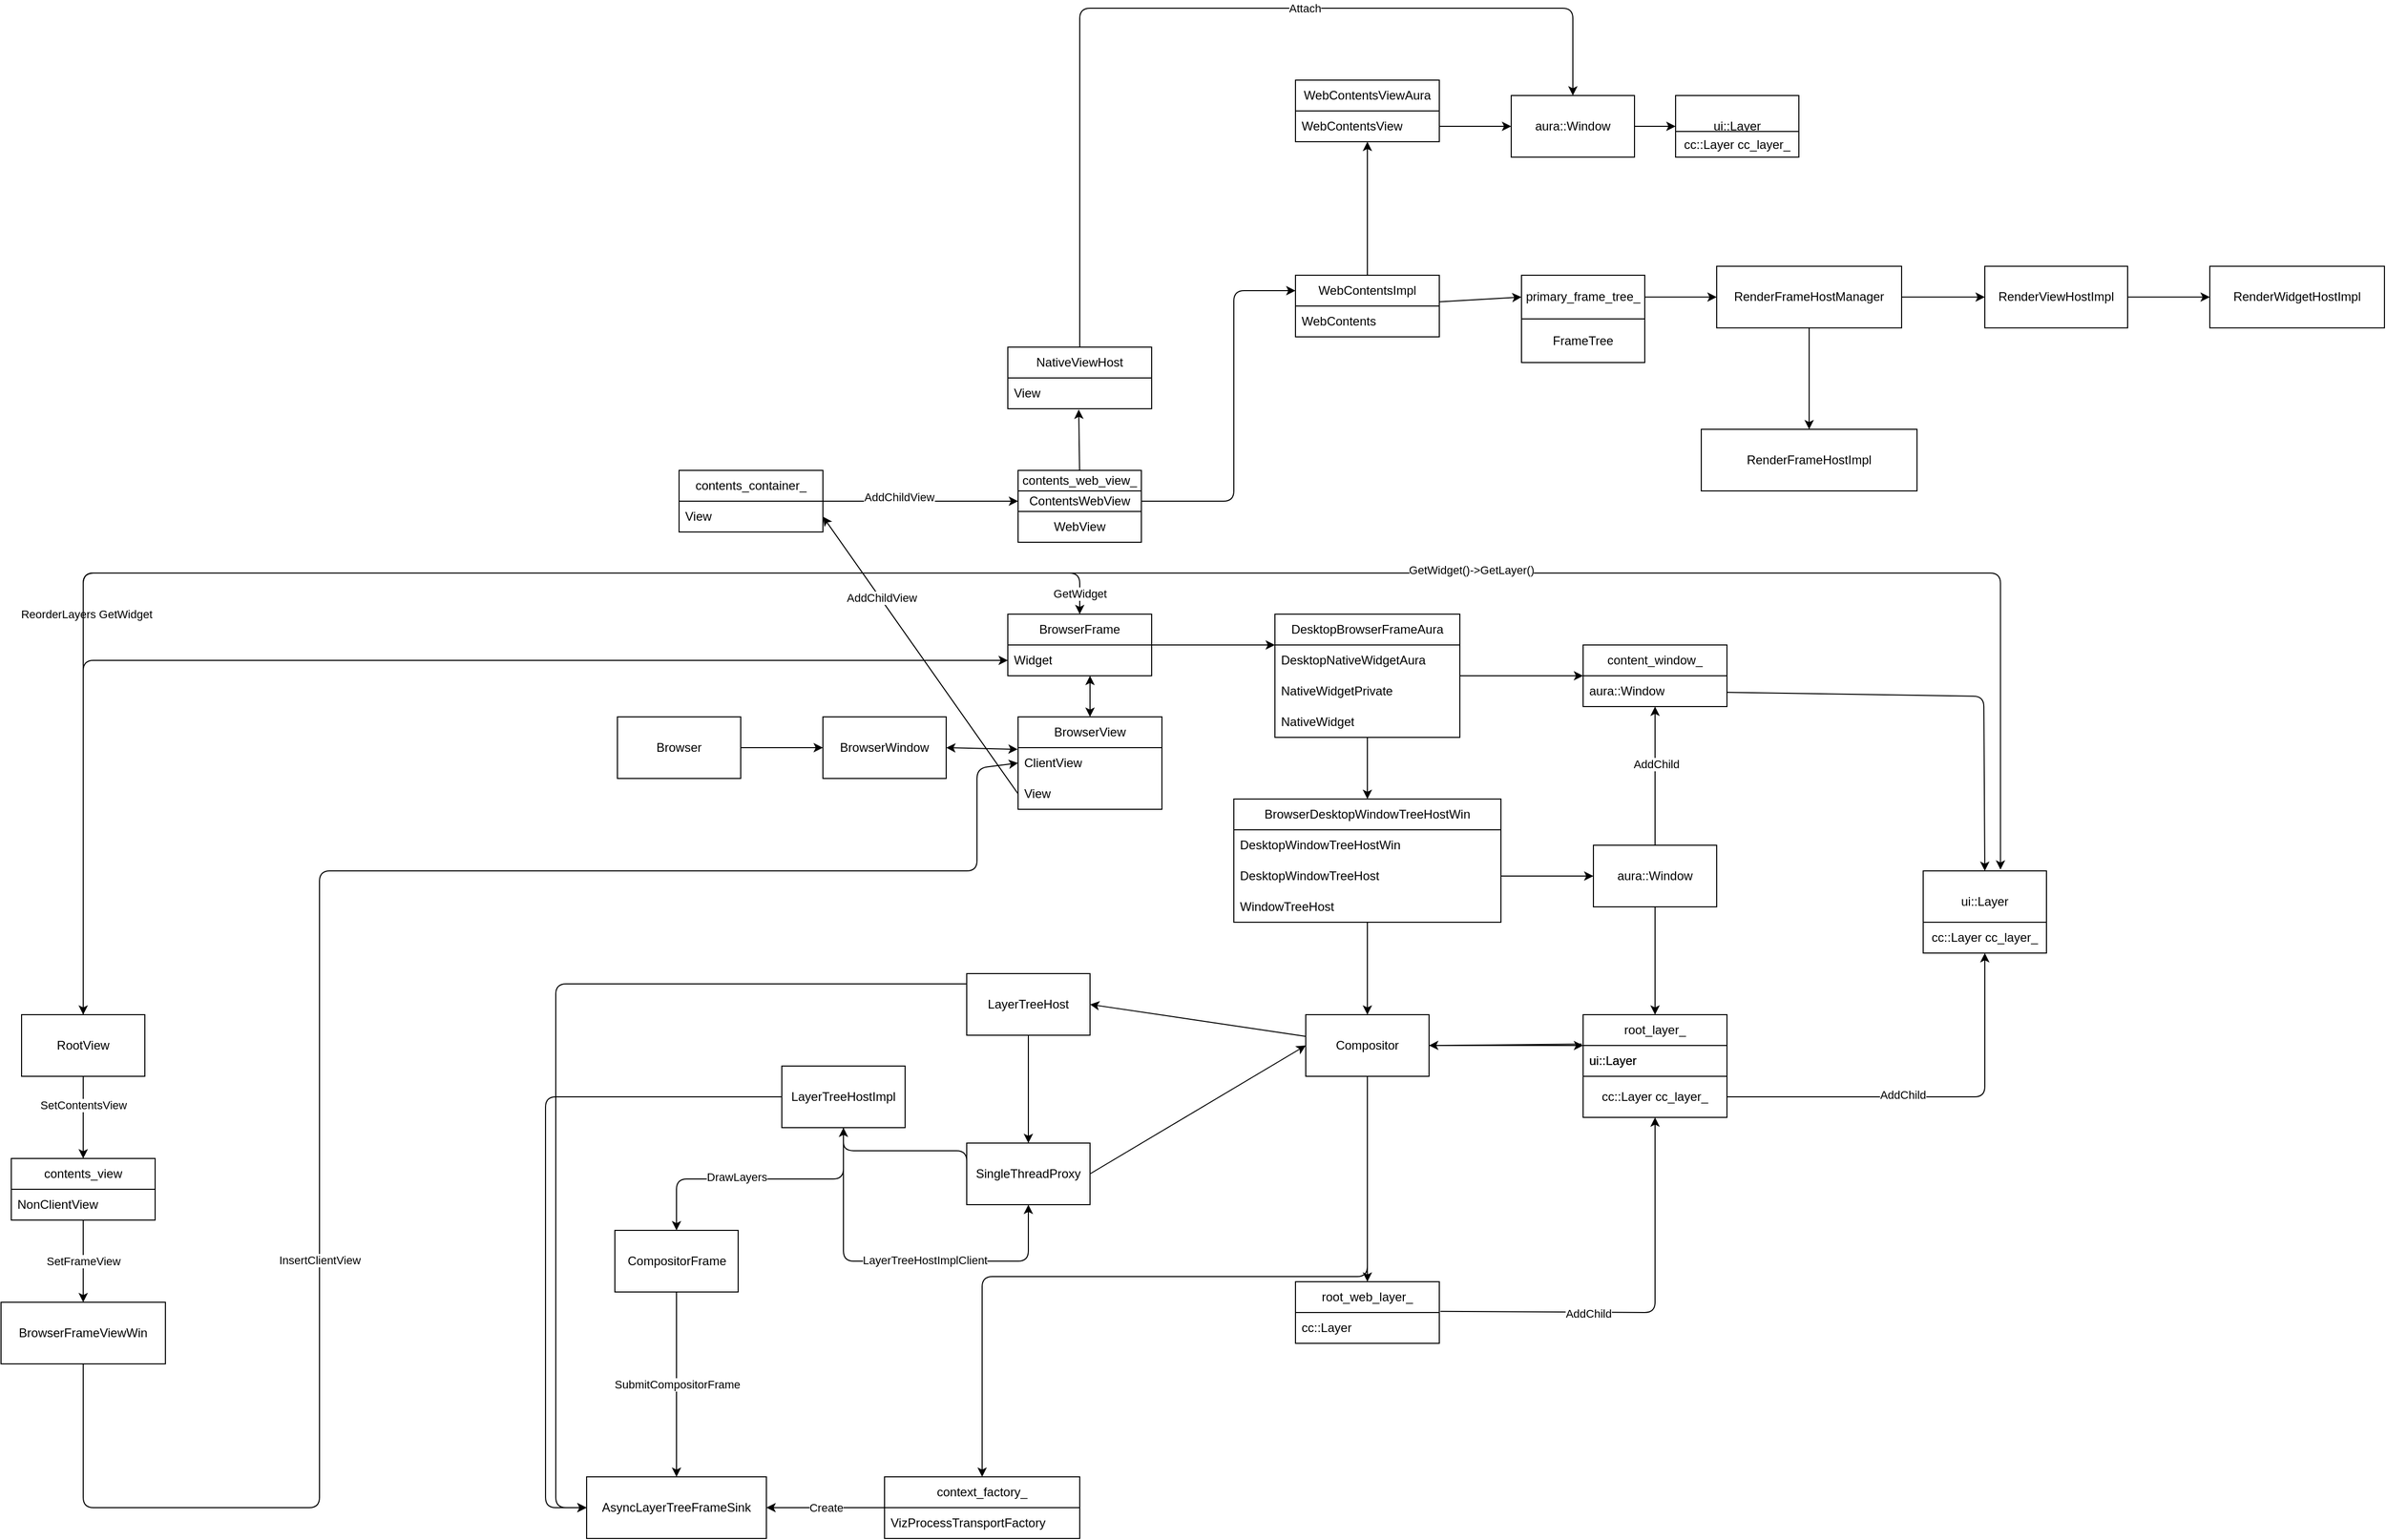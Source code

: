 <mxfile>
    <diagram id="i8oAYvoEwji6KUJwt9vs" name="第 1 页">
        <mxGraphModel dx="2137" dy="1898" grid="1" gridSize="10" guides="1" tooltips="1" connect="1" arrows="1" fold="1" page="1" pageScale="1" pageWidth="827" pageHeight="1169" math="0" shadow="0">
            <root>
                <mxCell id="0"/>
                <mxCell id="1" parent="0"/>
                <mxCell id="2" value="BrowserWindow" style="rounded=0;whiteSpace=wrap;html=1;" parent="1" vertex="1">
                    <mxGeometry x="50" y="170" width="120" height="60" as="geometry"/>
                </mxCell>
                <mxCell id="29" style="edgeStyle=none;html=1;entryX=1;entryY=0.5;entryDx=0;entryDy=0;" parent="1" source="3" target="6" edge="1">
                    <mxGeometry relative="1" as="geometry"/>
                </mxCell>
                <mxCell id="39" style="edgeStyle=none;html=1;" parent="1" source="3" target="35" edge="1">
                    <mxGeometry relative="1" as="geometry"/>
                </mxCell>
                <mxCell id="44" style="edgeStyle=none;html=1;entryX=0.5;entryY=0;entryDx=0;entryDy=0;exitX=0.5;exitY=1;exitDx=0;exitDy=0;" parent="1" source="3" target="40" edge="1">
                    <mxGeometry relative="1" as="geometry">
                        <Array as="points"/>
                    </mxGeometry>
                </mxCell>
                <mxCell id="128" style="edgeStyle=elbowEdgeStyle;elbow=vertical;html=1;" parent="1" source="3" target="123" edge="1">
                    <mxGeometry relative="1" as="geometry"/>
                </mxCell>
                <mxCell id="3" value="Compositor" style="rounded=0;whiteSpace=wrap;html=1;" parent="1" vertex="1">
                    <mxGeometry x="520" y="460" width="120" height="60" as="geometry"/>
                </mxCell>
                <mxCell id="5" value="" style="endArrow=classic;startArrow=classic;html=1;exitX=1;exitY=0.5;exitDx=0;exitDy=0;entryX=-0.003;entryY=0.351;entryDx=0;entryDy=0;entryPerimeter=0;" parent="1" source="2" target="141" edge="1">
                    <mxGeometry width="50" height="50" relative="1" as="geometry">
                        <mxPoint x="340" y="300" as="sourcePoint"/>
                        <mxPoint x="240" y="220" as="targetPoint"/>
                    </mxGeometry>
                </mxCell>
                <mxCell id="32" style="edgeStyle=none;html=1;entryX=0.5;entryY=0;entryDx=0;entryDy=0;" parent="1" source="6" target="31" edge="1">
                    <mxGeometry relative="1" as="geometry"/>
                </mxCell>
                <mxCell id="131" style="edgeStyle=elbowEdgeStyle;elbow=vertical;html=1;" parent="1" source="6" target="129" edge="1">
                    <mxGeometry relative="1" as="geometry">
                        <Array as="points">
                            <mxPoint x="-210" y="430"/>
                            <mxPoint x="50" y="370"/>
                        </Array>
                    </mxGeometry>
                </mxCell>
                <mxCell id="6" value="LayerTreeHost" style="rounded=0;whiteSpace=wrap;html=1;" parent="1" vertex="1">
                    <mxGeometry x="190" y="420" width="120" height="60" as="geometry"/>
                </mxCell>
                <mxCell id="12" value="BrowserFrame" style="swimlane;fontStyle=0;childLayout=stackLayout;horizontal=1;startSize=30;horizontalStack=0;resizeParent=1;resizeParentMax=0;resizeLast=0;collapsible=1;marginBottom=0;whiteSpace=wrap;html=1;" parent="1" vertex="1">
                    <mxGeometry x="230" y="70" width="140" height="60" as="geometry"/>
                </mxCell>
                <mxCell id="13" value="Widget" style="text;strokeColor=none;fillColor=none;align=left;verticalAlign=middle;spacingLeft=4;spacingRight=4;overflow=hidden;points=[[0,0.5],[1,0.5]];portConstraint=eastwest;rotatable=0;whiteSpace=wrap;html=1;" parent="12" vertex="1">
                    <mxGeometry y="30" width="140" height="30" as="geometry"/>
                </mxCell>
                <mxCell id="88" style="edgeStyle=none;html=1;entryX=0.5;entryY=0;entryDx=0;entryDy=0;" parent="1" source="16" target="21" edge="1">
                    <mxGeometry relative="1" as="geometry"/>
                </mxCell>
                <mxCell id="93" style="edgeStyle=none;html=1;entryX=0;entryY=0.5;entryDx=0;entryDy=0;" parent="1" source="16" target="89" edge="1">
                    <mxGeometry relative="1" as="geometry"/>
                </mxCell>
                <mxCell id="16" value="DesktopBrowserFrameAura" style="swimlane;fontStyle=0;childLayout=stackLayout;horizontal=1;startSize=30;horizontalStack=0;resizeParent=1;resizeParentMax=0;resizeLast=0;collapsible=1;marginBottom=0;whiteSpace=wrap;html=1;" parent="1" vertex="1">
                    <mxGeometry x="490" y="70" width="180" height="120" as="geometry"/>
                </mxCell>
                <mxCell id="17" value="DesktopNativeWidgetAura" style="text;strokeColor=none;fillColor=none;align=left;verticalAlign=middle;spacingLeft=4;spacingRight=4;overflow=hidden;points=[[0,0.5],[1,0.5]];portConstraint=eastwest;rotatable=0;whiteSpace=wrap;html=1;" parent="16" vertex="1">
                    <mxGeometry y="30" width="180" height="30" as="geometry"/>
                </mxCell>
                <mxCell id="18" value="NativeWidgetPrivate" style="text;strokeColor=none;fillColor=none;align=left;verticalAlign=middle;spacingLeft=4;spacingRight=4;overflow=hidden;points=[[0,0.5],[1,0.5]];portConstraint=eastwest;rotatable=0;whiteSpace=wrap;html=1;" parent="16" vertex="1">
                    <mxGeometry y="60" width="180" height="30" as="geometry"/>
                </mxCell>
                <mxCell id="19" value="NativeWidget" style="text;strokeColor=none;fillColor=none;align=left;verticalAlign=middle;spacingLeft=4;spacingRight=4;overflow=hidden;points=[[0,0.5],[1,0.5]];portConstraint=eastwest;rotatable=0;whiteSpace=wrap;html=1;" parent="16" vertex="1">
                    <mxGeometry y="90" width="180" height="30" as="geometry"/>
                </mxCell>
                <mxCell id="20" value="" style="endArrow=classic;html=1;exitX=1;exitY=0.5;exitDx=0;exitDy=0;entryX=0;entryY=0.25;entryDx=0;entryDy=0;" parent="1" source="12" target="16" edge="1">
                    <mxGeometry width="50" height="50" relative="1" as="geometry">
                        <mxPoint x="340" y="90" as="sourcePoint"/>
                        <mxPoint x="390" y="40" as="targetPoint"/>
                    </mxGeometry>
                </mxCell>
                <mxCell id="21" value="BrowserDesktopWindowTreeHostWin" style="swimlane;fontStyle=0;childLayout=stackLayout;horizontal=1;startSize=30;horizontalStack=0;resizeParent=1;resizeParentMax=0;resizeLast=0;collapsible=1;marginBottom=0;whiteSpace=wrap;html=1;" parent="1" vertex="1">
                    <mxGeometry x="450" y="250" width="260" height="120" as="geometry"/>
                </mxCell>
                <mxCell id="22" value="DesktopWindowTreeHostWin" style="text;strokeColor=none;fillColor=none;align=left;verticalAlign=middle;spacingLeft=4;spacingRight=4;overflow=hidden;points=[[0,0.5],[1,0.5]];portConstraint=eastwest;rotatable=0;whiteSpace=wrap;html=1;" parent="21" vertex="1">
                    <mxGeometry y="30" width="260" height="30" as="geometry"/>
                </mxCell>
                <mxCell id="23" value="DesktopWindowTreeHost" style="text;strokeColor=none;fillColor=none;align=left;verticalAlign=middle;spacingLeft=4;spacingRight=4;overflow=hidden;points=[[0,0.5],[1,0.5]];portConstraint=eastwest;rotatable=0;whiteSpace=wrap;html=1;" parent="21" vertex="1">
                    <mxGeometry y="60" width="260" height="30" as="geometry"/>
                </mxCell>
                <mxCell id="24" value="WindowTreeHost" style="text;strokeColor=none;fillColor=none;align=left;verticalAlign=middle;spacingLeft=4;spacingRight=4;overflow=hidden;points=[[0,0.5],[1,0.5]];portConstraint=eastwest;rotatable=0;whiteSpace=wrap;html=1;" parent="21" vertex="1">
                    <mxGeometry y="90" width="260" height="30" as="geometry"/>
                </mxCell>
                <mxCell id="28" style="edgeStyle=none;html=1;entryX=0.5;entryY=0;entryDx=0;entryDy=0;" parent="1" source="24" target="3" edge="1">
                    <mxGeometry relative="1" as="geometry"/>
                </mxCell>
                <mxCell id="33" style="edgeStyle=none;html=1;exitX=1;exitY=0.5;exitDx=0;exitDy=0;entryX=0;entryY=0.5;entryDx=0;entryDy=0;" parent="1" source="31" target="3" edge="1">
                    <mxGeometry relative="1" as="geometry"/>
                </mxCell>
                <mxCell id="118" style="edgeStyle=elbowEdgeStyle;elbow=vertical;html=1;exitX=0;exitY=0.5;exitDx=0;exitDy=0;entryX=0.5;entryY=1;entryDx=0;entryDy=0;" parent="1" source="31" target="117" edge="1">
                    <mxGeometry relative="1" as="geometry"/>
                </mxCell>
                <mxCell id="31" value="SingleThreadProxy" style="rounded=0;whiteSpace=wrap;html=1;" parent="1" vertex="1">
                    <mxGeometry x="190" y="585" width="120" height="60" as="geometry"/>
                </mxCell>
                <mxCell id="40" value="root_web_layer_" style="swimlane;fontStyle=0;childLayout=stackLayout;horizontal=1;startSize=30;horizontalStack=0;resizeParent=1;resizeParentMax=0;resizeLast=0;collapsible=1;marginBottom=0;whiteSpace=wrap;html=1;" parent="1" vertex="1">
                    <mxGeometry x="510" y="720" width="140" height="60" as="geometry"/>
                </mxCell>
                <mxCell id="41" value="cc::Layer" style="text;strokeColor=none;fillColor=none;align=left;verticalAlign=middle;spacingLeft=4;spacingRight=4;overflow=hidden;points=[[0,0.5],[1,0.5]];portConstraint=eastwest;rotatable=0;whiteSpace=wrap;html=1;" parent="40" vertex="1">
                    <mxGeometry y="30" width="140" height="30" as="geometry"/>
                </mxCell>
                <mxCell id="49" value="" style="group" parent="1" vertex="1" connectable="0">
                    <mxGeometry x="790" y="460" width="140" height="120" as="geometry"/>
                </mxCell>
                <mxCell id="35" value="root_layer_" style="swimlane;fontStyle=0;childLayout=stackLayout;horizontal=1;startSize=30;horizontalStack=0;resizeParent=1;resizeParentMax=0;resizeLast=0;collapsible=1;marginBottom=0;whiteSpace=wrap;html=1;" parent="49" vertex="1">
                    <mxGeometry width="140" height="60" as="geometry"/>
                </mxCell>
                <mxCell id="36" value="ui::Layer" style="text;strokeColor=none;fillColor=none;align=left;verticalAlign=middle;spacingLeft=4;spacingRight=4;overflow=hidden;points=[[0,0.5],[1,0.5]];portConstraint=eastwest;rotatable=0;whiteSpace=wrap;html=1;" parent="35" vertex="1">
                    <mxGeometry y="30" width="140" height="30" as="geometry"/>
                </mxCell>
                <mxCell id="47" value="cc::Layer cc_layer_" style="rounded=0;whiteSpace=wrap;html=1;" parent="49" vertex="1">
                    <mxGeometry y="60" width="140" height="40" as="geometry"/>
                </mxCell>
                <mxCell id="48" value="ui::Layer" style="text;strokeColor=none;fillColor=none;align=left;verticalAlign=middle;spacingLeft=4;spacingRight=4;overflow=hidden;points=[[0,0.5],[1,0.5]];portConstraint=eastwest;rotatable=0;whiteSpace=wrap;html=1;" parent="49" vertex="1">
                    <mxGeometry y="30" width="140" height="30" as="geometry"/>
                </mxCell>
                <mxCell id="52" style="edgeStyle=none;html=1;exitX=1.007;exitY=-0.039;exitDx=0;exitDy=0;exitPerimeter=0;" parent="1" source="41" target="47" edge="1">
                    <mxGeometry relative="1" as="geometry">
                        <mxPoint x="520" y="730" as="sourcePoint"/>
                        <Array as="points">
                            <mxPoint x="860" y="750"/>
                        </Array>
                    </mxGeometry>
                </mxCell>
                <mxCell id="99" value="AddChild" style="edgeLabel;html=1;align=center;verticalAlign=middle;resizable=0;points=[];" parent="52" vertex="1" connectable="0">
                    <mxGeometry x="-0.277" y="-1" relative="1" as="geometry">
                        <mxPoint as="offset"/>
                    </mxGeometry>
                </mxCell>
                <mxCell id="61" style="edgeStyle=none;html=1;entryX=0;entryY=0.5;entryDx=0;entryDy=0;" parent="1" source="53" target="57" edge="1">
                    <mxGeometry relative="1" as="geometry"/>
                </mxCell>
                <mxCell id="81" style="edgeStyle=none;html=1;entryX=0.5;entryY=1;entryDx=0;entryDy=0;" parent="1" source="53" target="77" edge="1">
                    <mxGeometry relative="1" as="geometry"/>
                </mxCell>
                <mxCell id="53" value="WebContentsImpl" style="swimlane;fontStyle=0;childLayout=stackLayout;horizontal=1;startSize=30;horizontalStack=0;resizeParent=1;resizeParentMax=0;resizeLast=0;collapsible=1;marginBottom=0;whiteSpace=wrap;html=1;" parent="1" vertex="1">
                    <mxGeometry x="510" y="-260" width="140" height="60" as="geometry"/>
                </mxCell>
                <mxCell id="54" value="WebContents" style="text;strokeColor=none;fillColor=none;align=left;verticalAlign=middle;spacingLeft=4;spacingRight=4;overflow=hidden;points=[[0,0.5],[1,0.5]];portConstraint=eastwest;rotatable=0;whiteSpace=wrap;html=1;" parent="53" vertex="1">
                    <mxGeometry y="30" width="140" height="30" as="geometry"/>
                </mxCell>
                <mxCell id="60" value="" style="group" parent="1" vertex="1" connectable="0">
                    <mxGeometry x="730" y="-260" width="120" height="85" as="geometry"/>
                </mxCell>
                <mxCell id="57" value="primary_frame_tree_" style="rounded=0;whiteSpace=wrap;html=1;" parent="60" vertex="1">
                    <mxGeometry width="120" height="42.5" as="geometry"/>
                </mxCell>
                <mxCell id="59" value="FrameTree" style="rounded=0;whiteSpace=wrap;html=1;" parent="60" vertex="1">
                    <mxGeometry y="42.5" width="120" height="42.5" as="geometry"/>
                </mxCell>
                <mxCell id="65" style="edgeStyle=none;html=1;entryX=0;entryY=0.5;entryDx=0;entryDy=0;" parent="1" source="62" target="64" edge="1">
                    <mxGeometry relative="1" as="geometry"/>
                </mxCell>
                <mxCell id="69" style="edgeStyle=none;html=1;exitX=0.5;exitY=1;exitDx=0;exitDy=0;entryX=0.5;entryY=0;entryDx=0;entryDy=0;" parent="1" source="62" target="68" edge="1">
                    <mxGeometry relative="1" as="geometry"/>
                </mxCell>
                <mxCell id="62" value="RenderFrameHostManager" style="rounded=0;whiteSpace=wrap;html=1;" parent="1" vertex="1">
                    <mxGeometry x="920" y="-268.75" width="180" height="60" as="geometry"/>
                </mxCell>
                <mxCell id="63" style="edgeStyle=none;html=1;" parent="1" source="57" target="62" edge="1">
                    <mxGeometry relative="1" as="geometry"/>
                </mxCell>
                <mxCell id="67" style="edgeStyle=none;html=1;entryX=0;entryY=0.5;entryDx=0;entryDy=0;" parent="1" source="64" target="66" edge="1">
                    <mxGeometry relative="1" as="geometry"/>
                </mxCell>
                <mxCell id="64" value="RenderViewHostImpl" style="whiteSpace=wrap;html=1;" parent="1" vertex="1">
                    <mxGeometry x="1181" y="-268.75" width="139" height="60" as="geometry"/>
                </mxCell>
                <mxCell id="66" value="RenderWidgetHostImpl" style="whiteSpace=wrap;html=1;" parent="1" vertex="1">
                    <mxGeometry x="1400" y="-268.75" width="170" height="60" as="geometry"/>
                </mxCell>
                <mxCell id="68" value="RenderFrameHostImpl" style="whiteSpace=wrap;html=1;" parent="1" vertex="1">
                    <mxGeometry x="905" y="-110" width="210" height="60" as="geometry"/>
                </mxCell>
                <mxCell id="75" style="edgeStyle=none;html=1;entryX=0;entryY=0.25;entryDx=0;entryDy=0;" parent="1" source="71" target="53" edge="1">
                    <mxGeometry relative="1" as="geometry">
                        <Array as="points">
                            <mxPoint x="450" y="-40"/>
                            <mxPoint x="450" y="-245"/>
                        </Array>
                    </mxGeometry>
                </mxCell>
                <mxCell id="77" value="WebContentsViewAura" style="swimlane;fontStyle=0;childLayout=stackLayout;horizontal=1;startSize=30;horizontalStack=0;resizeParent=1;resizeParentMax=0;resizeLast=0;collapsible=1;marginBottom=0;whiteSpace=wrap;html=1;" parent="1" vertex="1">
                    <mxGeometry x="510" y="-450" width="140" height="60" as="geometry"/>
                </mxCell>
                <mxCell id="78" value="WebContentsView" style="text;strokeColor=none;fillColor=none;align=left;verticalAlign=middle;spacingLeft=4;spacingRight=4;overflow=hidden;points=[[0,0.5],[1,0.5]];portConstraint=eastwest;rotatable=0;whiteSpace=wrap;html=1;" parent="77" vertex="1">
                    <mxGeometry y="30" width="140" height="30" as="geometry"/>
                </mxCell>
                <mxCell id="85" style="edgeStyle=none;html=1;entryX=0;entryY=0.5;entryDx=0;entryDy=0;" parent="1" source="82" target="84" edge="1">
                    <mxGeometry relative="1" as="geometry"/>
                </mxCell>
                <mxCell id="82" value="aura::Window" style="whiteSpace=wrap;html=1;" parent="1" vertex="1">
                    <mxGeometry x="720" y="-435" width="120" height="60" as="geometry"/>
                </mxCell>
                <mxCell id="83" style="edgeStyle=none;html=1;entryX=0;entryY=0.5;entryDx=0;entryDy=0;" parent="1" source="78" target="82" edge="1">
                    <mxGeometry relative="1" as="geometry"/>
                </mxCell>
                <mxCell id="84" value="ui::Layer" style="whiteSpace=wrap;html=1;" parent="1" vertex="1">
                    <mxGeometry x="880" y="-435" width="120" height="60" as="geometry"/>
                </mxCell>
                <mxCell id="87" style="edgeStyle=none;html=1;entryX=0;entryY=0.5;entryDx=0;entryDy=0;" parent="1" source="86" target="2" edge="1">
                    <mxGeometry relative="1" as="geometry"/>
                </mxCell>
                <mxCell id="86" value="Browser" style="whiteSpace=wrap;html=1;" parent="1" vertex="1">
                    <mxGeometry x="-150" y="170" width="120" height="60" as="geometry"/>
                </mxCell>
                <mxCell id="89" value="content_window_" style="swimlane;fontStyle=0;childLayout=stackLayout;horizontal=1;startSize=30;horizontalStack=0;resizeParent=1;resizeParentMax=0;resizeLast=0;collapsible=1;marginBottom=0;whiteSpace=wrap;html=1;" parent="1" vertex="1">
                    <mxGeometry x="790" y="100" width="140" height="60" as="geometry"/>
                </mxCell>
                <mxCell id="90" value="aura::Window" style="text;strokeColor=none;fillColor=none;align=left;verticalAlign=middle;spacingLeft=4;spacingRight=4;overflow=hidden;points=[[0,0.5],[1,0.5]];portConstraint=eastwest;rotatable=0;whiteSpace=wrap;html=1;" parent="89" vertex="1">
                    <mxGeometry y="30" width="140" height="30" as="geometry"/>
                </mxCell>
                <mxCell id="96" style="edgeStyle=none;html=1;exitX=0.5;exitY=0;exitDx=0;exitDy=0;" parent="1" source="94" target="90" edge="1">
                    <mxGeometry relative="1" as="geometry"/>
                </mxCell>
                <mxCell id="97" value="AddChild" style="edgeLabel;html=1;align=center;verticalAlign=middle;resizable=0;points=[];" parent="96" vertex="1" connectable="0">
                    <mxGeometry x="0.171" y="-1" relative="1" as="geometry">
                        <mxPoint as="offset"/>
                    </mxGeometry>
                </mxCell>
                <mxCell id="100" style="edgeStyle=none;html=1;entryX=0.5;entryY=0;entryDx=0;entryDy=0;" parent="1" source="94" target="35" edge="1">
                    <mxGeometry relative="1" as="geometry"/>
                </mxCell>
                <mxCell id="94" value="aura::Window" style="whiteSpace=wrap;html=1;" parent="1" vertex="1">
                    <mxGeometry x="800" y="295" width="120" height="60" as="geometry"/>
                </mxCell>
                <mxCell id="95" style="edgeStyle=none;html=1;entryX=0;entryY=0.5;entryDx=0;entryDy=0;" parent="1" source="23" target="94" edge="1">
                    <mxGeometry relative="1" as="geometry"/>
                </mxCell>
                <mxCell id="101" style="edgeStyle=none;html=1;entryX=1;entryY=0.5;entryDx=0;entryDy=0;exitX=-0.01;exitY=-0.045;exitDx=0;exitDy=0;exitPerimeter=0;" parent="1" source="48" target="3" edge="1">
                    <mxGeometry relative="1" as="geometry"/>
                </mxCell>
                <mxCell id="106" style="edgeStyle=none;html=1;entryX=0.5;entryY=0;entryDx=0;entryDy=0;" parent="1" source="90" target="105" edge="1">
                    <mxGeometry relative="1" as="geometry">
                        <Array as="points">
                            <mxPoint x="1180" y="150"/>
                        </Array>
                    </mxGeometry>
                </mxCell>
                <mxCell id="108" value="" style="group" parent="1" vertex="1" connectable="0">
                    <mxGeometry x="1121" y="320" width="120" height="80" as="geometry"/>
                </mxCell>
                <mxCell id="105" value="ui::Layer" style="whiteSpace=wrap;html=1;" parent="108" vertex="1">
                    <mxGeometry width="120" height="60" as="geometry"/>
                </mxCell>
                <mxCell id="107" value="cc::Layer cc_layer_" style="rounded=0;whiteSpace=wrap;html=1;" parent="108" vertex="1">
                    <mxGeometry y="50" width="120" height="30" as="geometry"/>
                </mxCell>
                <mxCell id="109" style="edgeStyle=none;html=1;entryX=0.5;entryY=1;entryDx=0;entryDy=0;" parent="1" source="47" target="107" edge="1">
                    <mxGeometry relative="1" as="geometry">
                        <Array as="points">
                            <mxPoint x="1181" y="540"/>
                        </Array>
                    </mxGeometry>
                </mxCell>
                <mxCell id="110" value="AddChild" style="edgeLabel;html=1;align=center;verticalAlign=middle;resizable=0;points=[];" parent="109" vertex="1" connectable="0">
                    <mxGeometry x="-0.133" y="2" relative="1" as="geometry">
                        <mxPoint x="1" as="offset"/>
                    </mxGeometry>
                </mxCell>
                <mxCell id="112" value="cc::Layer cc_layer_" style="rounded=0;whiteSpace=wrap;html=1;" parent="1" vertex="1">
                    <mxGeometry x="880" y="-400" width="120" height="25" as="geometry"/>
                </mxCell>
                <mxCell id="120" style="edgeStyle=elbowEdgeStyle;elbow=vertical;html=1;entryX=0.5;entryY=1;entryDx=0;entryDy=0;" parent="1" source="117" target="31" edge="1">
                    <mxGeometry relative="1" as="geometry">
                        <Array as="points">
                            <mxPoint x="170" y="700"/>
                        </Array>
                    </mxGeometry>
                </mxCell>
                <mxCell id="121" value="LayerTreeHostImplClient" style="edgeLabel;html=1;align=center;verticalAlign=middle;resizable=0;points=[];" parent="120" vertex="1" connectable="0">
                    <mxGeometry x="0.144" y="1" relative="1" as="geometry">
                        <mxPoint as="offset"/>
                    </mxGeometry>
                </mxCell>
                <mxCell id="132" style="edgeStyle=elbowEdgeStyle;elbow=vertical;html=1;exitX=0;exitY=0.5;exitDx=0;exitDy=0;entryX=0;entryY=0.5;entryDx=0;entryDy=0;" parent="1" source="117" target="129" edge="1">
                    <mxGeometry relative="1" as="geometry">
                        <Array as="points">
                            <mxPoint x="-220" y="770"/>
                            <mxPoint x="20" y="690"/>
                            <mxPoint x="-30" y="690"/>
                        </Array>
                    </mxGeometry>
                </mxCell>
                <mxCell id="135" value="" style="edgeStyle=elbowEdgeStyle;elbow=vertical;html=1;" parent="1" source="117" target="134" edge="1">
                    <mxGeometry relative="1" as="geometry"/>
                </mxCell>
                <mxCell id="136" value="DrawLayers" style="edgeLabel;html=1;align=center;verticalAlign=middle;resizable=0;points=[];" parent="135" vertex="1" connectable="0">
                    <mxGeometry x="0.175" y="-2" relative="1" as="geometry">
                        <mxPoint as="offset"/>
                    </mxGeometry>
                </mxCell>
                <mxCell id="117" value="LayerTreeHostImpl" style="rounded=0;whiteSpace=wrap;html=1;" parent="1" vertex="1">
                    <mxGeometry x="10" y="510" width="120" height="60" as="geometry"/>
                </mxCell>
                <mxCell id="130" value="Create" style="edgeStyle=elbowEdgeStyle;elbow=vertical;html=1;" parent="1" source="123" target="129" edge="1">
                    <mxGeometry relative="1" as="geometry"/>
                </mxCell>
                <mxCell id="123" value="context_factory_" style="swimlane;fontStyle=0;childLayout=stackLayout;horizontal=1;startSize=30;horizontalStack=0;resizeParent=1;resizeParentMax=0;resizeLast=0;collapsible=1;marginBottom=0;whiteSpace=wrap;html=1;" parent="1" vertex="1">
                    <mxGeometry x="110" y="910" width="190" height="60" as="geometry"/>
                </mxCell>
                <mxCell id="124" value="VizProcessTransportFactory" style="text;strokeColor=none;fillColor=none;align=left;verticalAlign=middle;spacingLeft=4;spacingRight=4;overflow=hidden;points=[[0,0.5],[1,0.5]];portConstraint=eastwest;rotatable=0;whiteSpace=wrap;html=1;" parent="123" vertex="1">
                    <mxGeometry y="30" width="190" height="30" as="geometry"/>
                </mxCell>
                <mxCell id="129" value="AsyncLayerTreeFrameSink" style="whiteSpace=wrap;html=1;fontStyle=0;startSize=30;" parent="1" vertex="1">
                    <mxGeometry x="-180" y="910" width="175" height="60" as="geometry"/>
                </mxCell>
                <mxCell id="137" value="SubmitCompositorFrame" style="edgeStyle=elbowEdgeStyle;elbow=vertical;html=1;exitX=0.5;exitY=1;exitDx=0;exitDy=0;" parent="1" source="134" target="129" edge="1">
                    <mxGeometry relative="1" as="geometry"/>
                </mxCell>
                <mxCell id="134" value="CompositorFrame" style="whiteSpace=wrap;html=1;rounded=0;" parent="1" vertex="1">
                    <mxGeometry x="-152.5" y="670" width="120" height="60" as="geometry"/>
                </mxCell>
                <mxCell id="141" value="BrowserView" style="swimlane;fontStyle=0;childLayout=stackLayout;horizontal=1;startSize=30;horizontalStack=0;resizeParent=1;resizeParentMax=0;resizeLast=0;collapsible=1;marginBottom=0;whiteSpace=wrap;html=1;" parent="1" vertex="1">
                    <mxGeometry x="240" y="170" width="140" height="90" as="geometry"/>
                </mxCell>
                <mxCell id="142" value="ClientView" style="text;strokeColor=none;fillColor=none;align=left;verticalAlign=middle;spacingLeft=4;spacingRight=4;overflow=hidden;points=[[0,0.5],[1,0.5]];portConstraint=eastwest;rotatable=0;whiteSpace=wrap;html=1;" parent="141" vertex="1">
                    <mxGeometry y="30" width="140" height="30" as="geometry"/>
                </mxCell>
                <mxCell id="143" value="View" style="text;strokeColor=none;fillColor=none;align=left;verticalAlign=middle;spacingLeft=4;spacingRight=4;overflow=hidden;points=[[0,0.5],[1,0.5]];portConstraint=eastwest;rotatable=0;whiteSpace=wrap;html=1;" parent="141" vertex="1">
                    <mxGeometry y="60" width="140" height="30" as="geometry"/>
                </mxCell>
                <mxCell id="150" value="" style="edgeStyle=none;html=1;" parent="1" source="147" edge="1">
                    <mxGeometry relative="1" as="geometry">
                        <mxPoint x="-670" y="600" as="targetPoint"/>
                    </mxGeometry>
                </mxCell>
                <mxCell id="161" value="SetContentsView" style="edgeLabel;html=1;align=center;verticalAlign=middle;resizable=0;points=[];" parent="150" vertex="1" connectable="0">
                    <mxGeometry x="-0.303" relative="1" as="geometry">
                        <mxPoint as="offset"/>
                    </mxGeometry>
                </mxCell>
                <mxCell id="192" style="edgeStyle=elbowEdgeStyle;elbow=vertical;html=1;exitX=0.5;exitY=0;exitDx=0;exitDy=0;entryX=0.5;entryY=0;entryDx=0;entryDy=0;" parent="1" edge="1">
                    <mxGeometry relative="1" as="geometry">
                        <Array as="points">
                            <mxPoint x="100" y="30"/>
                        </Array>
                        <mxPoint x="-670" y="460" as="sourcePoint"/>
                        <mxPoint x="300" y="70" as="targetPoint"/>
                    </mxGeometry>
                </mxCell>
                <mxCell id="193" value="GetWidget" style="edgeLabel;html=1;align=center;verticalAlign=middle;resizable=0;points=[];" parent="192" vertex="1" connectable="0">
                    <mxGeometry x="-0.327" relative="1" as="geometry">
                        <mxPoint x="915" y="20" as="offset"/>
                    </mxGeometry>
                </mxCell>
                <mxCell id="194" value="ReorderLayers GetWidget" style="edgeLabel;html=1;align=center;verticalAlign=middle;resizable=0;points=[];" parent="192" vertex="1" connectable="0">
                    <mxGeometry x="-0.498" y="-3" relative="1" as="geometry">
                        <mxPoint y="-29" as="offset"/>
                    </mxGeometry>
                </mxCell>
                <mxCell id="147" value="RootView" style="whiteSpace=wrap;html=1;" parent="1" vertex="1">
                    <mxGeometry x="-730" y="460" width="120" height="60" as="geometry"/>
                </mxCell>
                <mxCell id="156" value="SetFrameView" style="edgeStyle=none;html=1;" parent="1" source="151" target="155" edge="1">
                    <mxGeometry relative="1" as="geometry"/>
                </mxCell>
                <mxCell id="151" value="contents_view" style="swimlane;fontStyle=0;childLayout=stackLayout;horizontal=1;startSize=30;horizontalStack=0;resizeParent=1;resizeParentMax=0;resizeLast=0;collapsible=1;marginBottom=0;whiteSpace=wrap;html=1;" parent="1" vertex="1">
                    <mxGeometry x="-740" y="600" width="140" height="60" as="geometry"/>
                </mxCell>
                <mxCell id="152" value="NonClientView" style="text;strokeColor=none;fillColor=none;align=left;verticalAlign=middle;spacingLeft=4;spacingRight=4;overflow=hidden;points=[[0,0.5],[1,0.5]];portConstraint=eastwest;rotatable=0;whiteSpace=wrap;html=1;" parent="151" vertex="1">
                    <mxGeometry y="30" width="140" height="30" as="geometry"/>
                </mxCell>
                <mxCell id="159" style="edgeStyle=none;html=1;entryX=0;entryY=0.5;entryDx=0;entryDy=0;exitX=0.5;exitY=1;exitDx=0;exitDy=0;" parent="1" source="155" target="142" edge="1">
                    <mxGeometry relative="1" as="geometry">
                        <Array as="points">
                            <mxPoint x="-670" y="940"/>
                            <mxPoint x="-440" y="940"/>
                            <mxPoint x="-440" y="320"/>
                            <mxPoint x="200" y="320"/>
                            <mxPoint x="200" y="220"/>
                        </Array>
                    </mxGeometry>
                </mxCell>
                <mxCell id="160" value="InsertClientView" style="edgeLabel;html=1;align=center;verticalAlign=middle;resizable=0;points=[];" parent="159" vertex="1" connectable="0">
                    <mxGeometry x="-0.31" relative="1" as="geometry">
                        <mxPoint as="offset"/>
                    </mxGeometry>
                </mxCell>
                <mxCell id="155" value="BrowserFrameViewWin" style="whiteSpace=wrap;html=1;fontStyle=0;startSize=30;" parent="1" vertex="1">
                    <mxGeometry x="-750" y="740" width="160" height="60" as="geometry"/>
                </mxCell>
                <mxCell id="164" style="edgeStyle=none;html=1;exitX=0;exitY=0.5;exitDx=0;exitDy=0;entryX=1;entryY=0.5;entryDx=0;entryDy=0;" parent="1" source="143" target="166" edge="1">
                    <mxGeometry relative="1" as="geometry">
                        <mxPoint x="50" as="targetPoint"/>
                    </mxGeometry>
                </mxCell>
                <mxCell id="169" value="AddChildView" style="edgeLabel;html=1;align=center;verticalAlign=middle;resizable=0;points=[];" parent="164" vertex="1" connectable="0">
                    <mxGeometry x="0.414" y="-1" relative="1" as="geometry">
                        <mxPoint as="offset"/>
                    </mxGeometry>
                </mxCell>
                <mxCell id="170" style="edgeStyle=none;html=1;entryX=0;entryY=0.5;entryDx=0;entryDy=0;" parent="1" source="165" target="71" edge="1">
                    <mxGeometry relative="1" as="geometry"/>
                </mxCell>
                <mxCell id="171" value="AddChildView" style="edgeLabel;html=1;align=center;verticalAlign=middle;resizable=0;points=[];" parent="170" vertex="1" connectable="0">
                    <mxGeometry x="-0.223" y="4" relative="1" as="geometry">
                        <mxPoint as="offset"/>
                    </mxGeometry>
                </mxCell>
                <mxCell id="165" value="contents_container_" style="swimlane;fontStyle=0;childLayout=stackLayout;horizontal=1;startSize=30;horizontalStack=0;resizeParent=1;resizeParentMax=0;resizeLast=0;collapsible=1;marginBottom=0;whiteSpace=wrap;html=1;" parent="1" vertex="1">
                    <mxGeometry x="-90" y="-70" width="140" height="60" as="geometry"/>
                </mxCell>
                <mxCell id="166" value="View" style="text;strokeColor=none;fillColor=none;align=left;verticalAlign=middle;spacingLeft=4;spacingRight=4;overflow=hidden;points=[[0,0.5],[1,0.5]];portConstraint=eastwest;rotatable=0;whiteSpace=wrap;html=1;" parent="165" vertex="1">
                    <mxGeometry y="30" width="140" height="30" as="geometry"/>
                </mxCell>
                <mxCell id="172" value="" style="endArrow=classic;startArrow=classic;html=1;exitX=0.5;exitY=0;exitDx=0;exitDy=0;" parent="1" source="141" edge="1">
                    <mxGeometry width="50" height="50" relative="1" as="geometry">
                        <mxPoint x="180" y="110" as="sourcePoint"/>
                        <mxPoint x="310" y="130" as="targetPoint"/>
                    </mxGeometry>
                </mxCell>
                <mxCell id="174" value="" style="endArrow=classic;startArrow=classic;html=1;exitX=0.5;exitY=0;exitDx=0;exitDy=0;entryX=0;entryY=0.5;entryDx=0;entryDy=0;edgeStyle=orthogonalEdgeStyle;" parent="1" source="147" target="13" edge="1">
                    <mxGeometry width="50" height="50" relative="1" as="geometry">
                        <mxPoint x="-250" y="220" as="sourcePoint"/>
                        <mxPoint x="-200" y="170" as="targetPoint"/>
                    </mxGeometry>
                </mxCell>
                <mxCell id="177" value="" style="group" parent="1" vertex="1" connectable="0">
                    <mxGeometry x="240" y="-70" width="120" height="130" as="geometry"/>
                </mxCell>
                <mxCell id="73" value="" style="group" parent="177" vertex="1" connectable="0">
                    <mxGeometry width="120" height="130" as="geometry"/>
                </mxCell>
                <mxCell id="71" value="ContentsWebView" style="whiteSpace=wrap;html=1;" parent="73" vertex="1">
                    <mxGeometry width="120" height="60" as="geometry"/>
                </mxCell>
                <mxCell id="72" value="contents_web_view_" style="rounded=0;whiteSpace=wrap;html=1;" parent="73" vertex="1">
                    <mxGeometry width="120" height="20" as="geometry"/>
                </mxCell>
                <mxCell id="176" value="WebView" style="rounded=0;whiteSpace=wrap;html=1;" parent="177" vertex="1">
                    <mxGeometry y="40" width="120" height="30" as="geometry"/>
                </mxCell>
                <mxCell id="181" value="" style="html=1;entryX=0.493;entryY=1.026;entryDx=0;entryDy=0;entryPerimeter=0;" parent="1" source="72" target="187" edge="1">
                    <mxGeometry relative="1" as="geometry">
                        <mxPoint x="340" y="-110" as="targetPoint"/>
                    </mxGeometry>
                </mxCell>
                <mxCell id="190" style="edgeStyle=elbowEdgeStyle;html=1;entryX=0.5;entryY=0;entryDx=0;entryDy=0;elbow=vertical;" parent="1" source="186" target="82" edge="1">
                    <mxGeometry relative="1" as="geometry">
                        <Array as="points">
                            <mxPoint x="530" y="-520"/>
                        </Array>
                    </mxGeometry>
                </mxCell>
                <mxCell id="191" value="Attach" style="edgeLabel;html=1;align=center;verticalAlign=middle;resizable=0;points=[];" parent="190" vertex="1" connectable="0">
                    <mxGeometry x="0.227" relative="1" as="geometry">
                        <mxPoint as="offset"/>
                    </mxGeometry>
                </mxCell>
                <mxCell id="186" value="NativeViewHost" style="swimlane;fontStyle=0;childLayout=stackLayout;horizontal=1;startSize=30;horizontalStack=0;resizeParent=1;resizeParentMax=0;resizeLast=0;collapsible=1;marginBottom=0;whiteSpace=wrap;html=1;" parent="1" vertex="1">
                    <mxGeometry x="230" y="-190" width="140" height="60" as="geometry"/>
                </mxCell>
                <mxCell id="187" value="View" style="text;strokeColor=none;fillColor=none;align=left;verticalAlign=middle;spacingLeft=4;spacingRight=4;overflow=hidden;points=[[0,0.5],[1,0.5]];portConstraint=eastwest;rotatable=0;whiteSpace=wrap;html=1;" parent="186" vertex="1">
                    <mxGeometry y="30" width="140" height="30" as="geometry"/>
                </mxCell>
                <mxCell id="195" value="" style="endArrow=classic;html=1;edgeStyle=elbowEdgeStyle;elbow=vertical;entryX=0.627;entryY=-0.02;entryDx=0;entryDy=0;entryPerimeter=0;" edge="1" parent="1" target="105">
                    <mxGeometry width="50" height="50" relative="1" as="geometry">
                        <mxPoint x="-670" y="450" as="sourcePoint"/>
                        <mxPoint x="-390" y="350" as="targetPoint"/>
                        <Array as="points">
                            <mxPoint x="-550" y="30"/>
                        </Array>
                    </mxGeometry>
                </mxCell>
                <mxCell id="196" value="GetWidget()-&amp;gt;GetLayer()" style="edgeLabel;html=1;align=center;verticalAlign=middle;resizable=0;points=[];" vertex="1" connectable="0" parent="195">
                    <mxGeometry x="0.375" y="3" relative="1" as="geometry">
                        <mxPoint as="offset"/>
                    </mxGeometry>
                </mxCell>
            </root>
        </mxGraphModel>
    </diagram>
</mxfile>